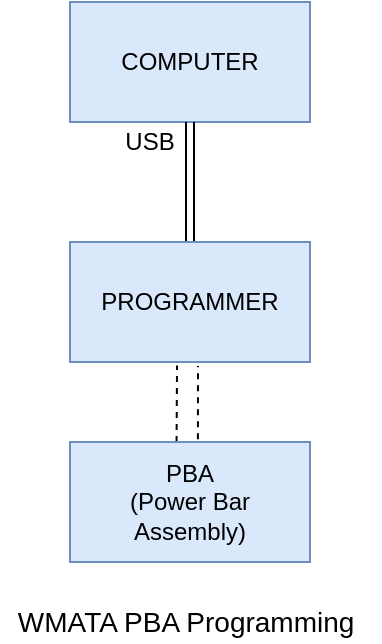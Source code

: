 <mxfile version="10.6.0" type="github"><diagram id="uN7fWwTm5rCdiuNfjknt" name="Page-1"><mxGraphModel dx="841" dy="468" grid="1" gridSize="10" guides="1" tooltips="1" connect="1" arrows="1" fold="1" page="1" pageScale="1" pageWidth="850" pageHeight="1100" math="0" shadow="0"><root><mxCell id="0"/><mxCell id="1" parent="0"/><mxCell id="HN-27J0T_QTertlig2Yt-1" value="COMPUTER&lt;br&gt;" style="rounded=0;whiteSpace=wrap;html=1;fillColor=#dae8fc;strokeColor=#6c8ebf;" vertex="1" parent="1"><mxGeometry x="400" y="270" width="120" height="60" as="geometry"/></mxCell><mxCell id="HN-27J0T_QTertlig2Yt-2" value="" style="shape=link;html=1;entryX=0.5;entryY=1;entryDx=0;entryDy=0;" edge="1" parent="1" target="HN-27J0T_QTertlig2Yt-1"><mxGeometry width="50" height="50" relative="1" as="geometry"><mxPoint x="460" y="390" as="sourcePoint"/><mxPoint x="450" y="350" as="targetPoint"/></mxGeometry></mxCell><mxCell id="HN-27J0T_QTertlig2Yt-3" value="USB" style="text;html=1;strokeColor=none;fillColor=none;align=center;verticalAlign=middle;whiteSpace=wrap;rounded=0;" vertex="1" parent="1"><mxGeometry x="420" y="330" width="40" height="20" as="geometry"/></mxCell><mxCell id="HN-27J0T_QTertlig2Yt-4" value="PROGRAMMER&lt;br&gt;" style="rounded=0;whiteSpace=wrap;html=1;fillColor=#dae8fc;strokeColor=#6c8ebf;" vertex="1" parent="1"><mxGeometry x="400" y="390" width="120" height="60" as="geometry"/></mxCell><mxCell id="HN-27J0T_QTertlig2Yt-5" value="" style="endArrow=none;dashed=1;html=1;entryX=0.446;entryY=1.03;entryDx=0;entryDy=0;entryPerimeter=0;exitX=0.444;exitY=0;exitDx=0;exitDy=0;exitPerimeter=0;" edge="1" parent="1" source="HN-27J0T_QTertlig2Yt-7" target="HN-27J0T_QTertlig2Yt-4"><mxGeometry width="50" height="50" relative="1" as="geometry"><mxPoint x="454" y="480" as="sourcePoint"/><mxPoint x="450" y="470" as="targetPoint"/></mxGeometry></mxCell><mxCell id="HN-27J0T_QTertlig2Yt-6" value="" style="endArrow=none;dashed=1;html=1;entryX=0.446;entryY=1.03;entryDx=0;entryDy=0;entryPerimeter=0;exitX=0.533;exitY=-0.023;exitDx=0;exitDy=0;exitPerimeter=0;" edge="1" parent="1" source="HN-27J0T_QTertlig2Yt-7"><mxGeometry width="50" height="50" relative="1" as="geometry"><mxPoint x="464" y="480" as="sourcePoint"/><mxPoint x="464" y="452" as="targetPoint"/></mxGeometry></mxCell><mxCell id="HN-27J0T_QTertlig2Yt-7" value="PBA&lt;br&gt;(Power Bar Assembly)&lt;br&gt;" style="rounded=0;whiteSpace=wrap;html=1;fillColor=#dae8fc;strokeColor=#6c8ebf;" vertex="1" parent="1"><mxGeometry x="400" y="490" width="120" height="60" as="geometry"/></mxCell><mxCell id="HN-27J0T_QTertlig2Yt-8" value="WMATA PBA Programming&amp;nbsp;&lt;br style=&quot;font-size: 14px;&quot;&gt;" style="text;html=1;strokeColor=none;fillColor=none;align=center;verticalAlign=middle;whiteSpace=wrap;rounded=0;fontSize=14;" vertex="1" parent="1"><mxGeometry x="365" y="570" width="190" height="20" as="geometry"/></mxCell></root></mxGraphModel></diagram></mxfile>
